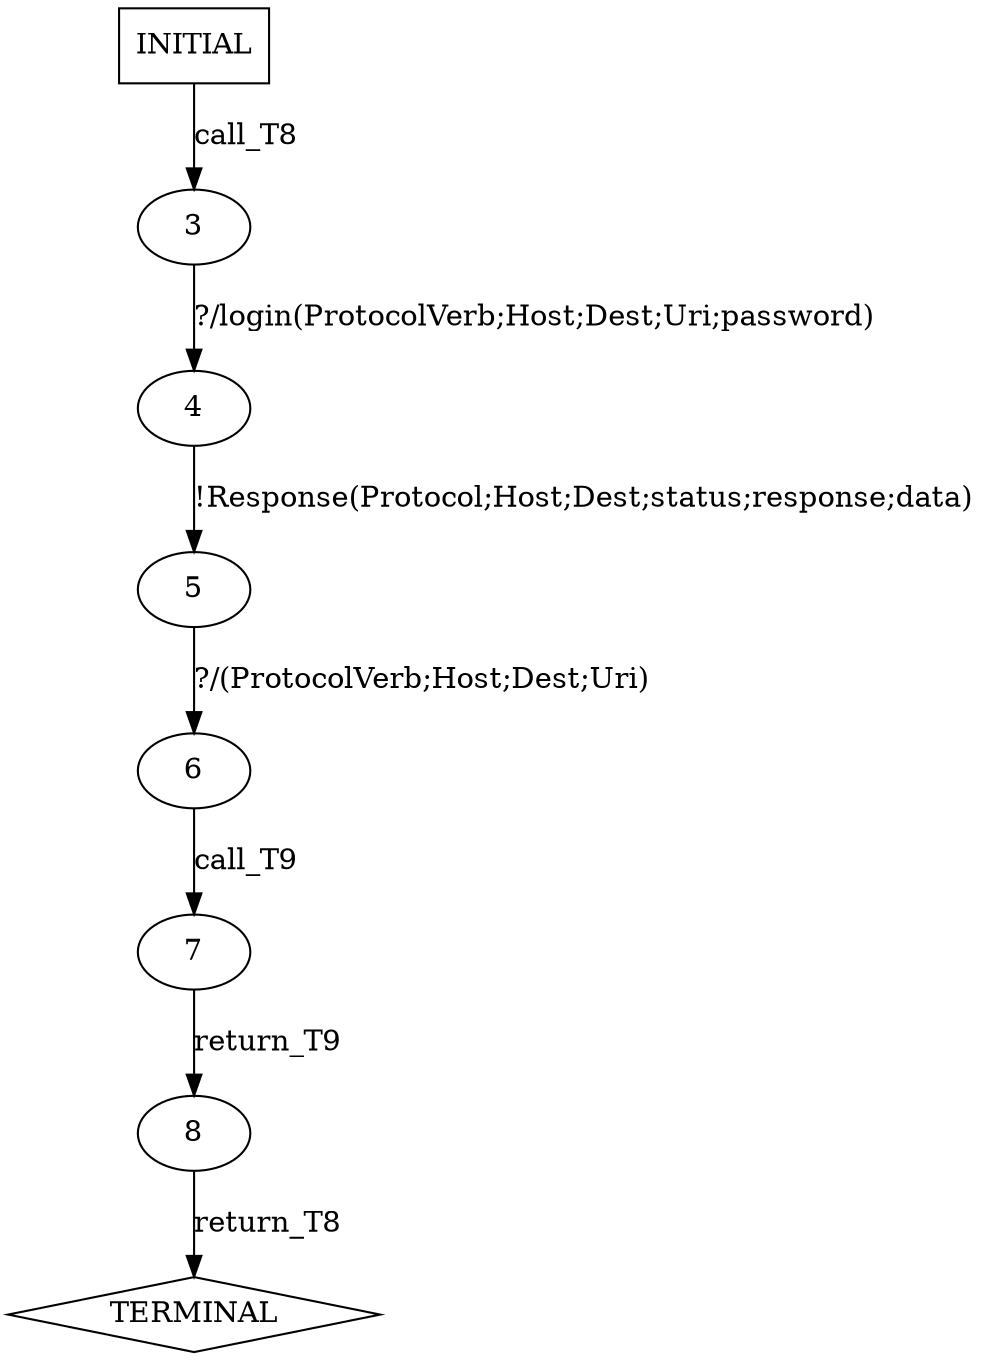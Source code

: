 digraph G {
  0 [label="INITIAL",shape=box];
  1 [label="TERMINAL",shape=diamond];
  3 [label="3"];
  4 [label="4"];
  5 [label="5"];
  6 [label="6"];
  7 [label="7"];
  8 [label="8"];
0->3 [label="call_T8"];
3->4 [label="?/login(ProtocolVerb;Host;Dest;Uri;password)"];
4->5 [label="!Response(Protocol;Host;Dest;status;response;data)"];
5->6 [label="?/(ProtocolVerb;Host;Dest;Uri)"];
6->7 [label="call_T9"];
7->8 [label="return_T9"];
8->1 [label="return_T8"];
}
